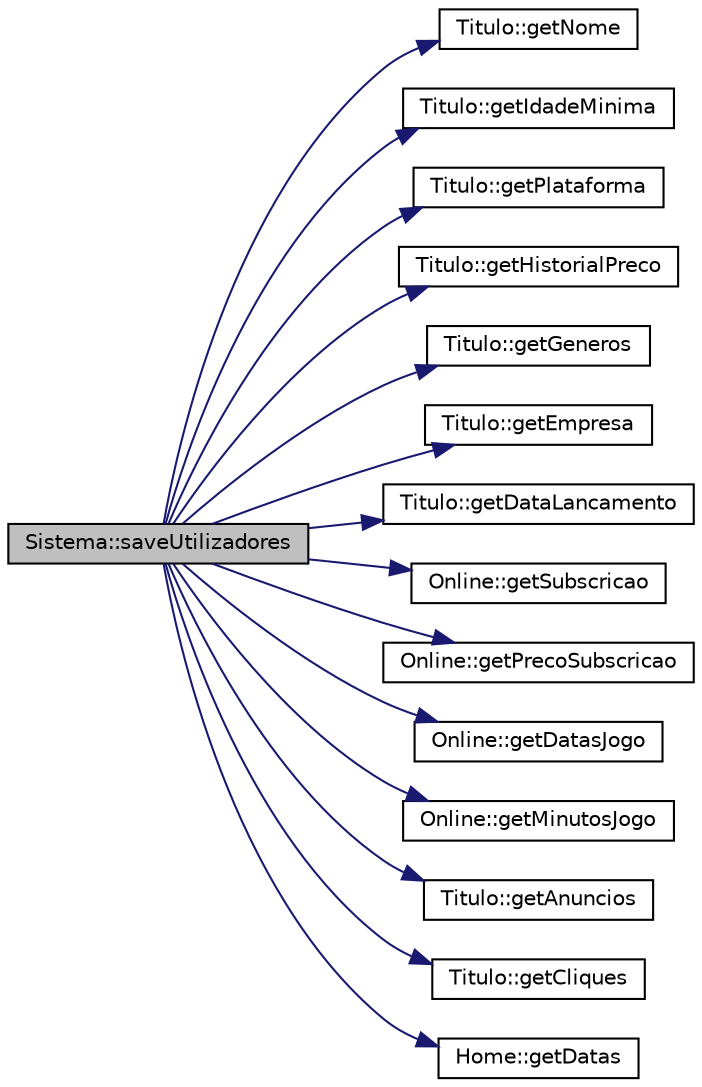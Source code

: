 digraph "Sistema::saveUtilizadores"
{
  edge [fontname="Helvetica",fontsize="10",labelfontname="Helvetica",labelfontsize="10"];
  node [fontname="Helvetica",fontsize="10",shape=record];
  rankdir="LR";
  Node159 [label="Sistema::saveUtilizadores",height=0.2,width=0.4,color="black", fillcolor="grey75", style="filled", fontcolor="black"];
  Node159 -> Node160 [color="midnightblue",fontsize="10",style="solid",fontname="Helvetica"];
  Node160 [label="Titulo::getNome",height=0.2,width=0.4,color="black", fillcolor="white", style="filled",URL="$class_titulo.html#acb79279860b3404c6419697df5f860cb",tooltip="Permite obter o nome do titulo. "];
  Node159 -> Node161 [color="midnightblue",fontsize="10",style="solid",fontname="Helvetica"];
  Node161 [label="Titulo::getIdadeMinima",height=0.2,width=0.4,color="black", fillcolor="white", style="filled",URL="$class_titulo.html#a8048db7604abd58892122c810a6794be",tooltip="Permite obter a idade minima do titulo. "];
  Node159 -> Node162 [color="midnightblue",fontsize="10",style="solid",fontname="Helvetica"];
  Node162 [label="Titulo::getPlataforma",height=0.2,width=0.4,color="black", fillcolor="white", style="filled",URL="$class_titulo.html#a2a57a31d40c5df012b3c6e2451c253dd",tooltip="Permite obter a plataforma do titulo. "];
  Node159 -> Node163 [color="midnightblue",fontsize="10",style="solid",fontname="Helvetica"];
  Node163 [label="Titulo::getHistorialPreco",height=0.2,width=0.4,color="black", fillcolor="white", style="filled",URL="$class_titulo.html#ab392d79a55b0ce556e03ad5a2fecad05",tooltip="Permite obter o historico de precos do titulo. "];
  Node159 -> Node164 [color="midnightblue",fontsize="10",style="solid",fontname="Helvetica"];
  Node164 [label="Titulo::getGeneros",height=0.2,width=0.4,color="black", fillcolor="white", style="filled",URL="$class_titulo.html#a09992b973f8cfe755f21ff725b2970f0",tooltip="Permite obter os generos do titulo. "];
  Node159 -> Node165 [color="midnightblue",fontsize="10",style="solid",fontname="Helvetica"];
  Node165 [label="Titulo::getEmpresa",height=0.2,width=0.4,color="black", fillcolor="white", style="filled",URL="$class_titulo.html#a48d810fe27da41cfb726fb5680a68471",tooltip="Permite obter a empresa do titulo. "];
  Node159 -> Node166 [color="midnightblue",fontsize="10",style="solid",fontname="Helvetica"];
  Node166 [label="Titulo::getDataLancamento",height=0.2,width=0.4,color="black", fillcolor="white", style="filled",URL="$class_titulo.html#a1cb9b8c0a9dca73d5925922ccc041fa8",tooltip="Permite obter a data de lancamento do titulo. "];
  Node159 -> Node167 [color="midnightblue",fontsize="10",style="solid",fontname="Helvetica"];
  Node167 [label="Online::getSubscricao",height=0.2,width=0.4,color="black", fillcolor="white", style="filled",URL="$class_online.html#aa222489df5a1e6bcfbf5e01d95178850",tooltip="Devolve o booleano que indica se o jogo tem uma subscricao fixa ou variavel. "];
  Node159 -> Node168 [color="midnightblue",fontsize="10",style="solid",fontname="Helvetica"];
  Node168 [label="Online::getPrecoSubscricao",height=0.2,width=0.4,color="black", fillcolor="white", style="filled",URL="$class_online.html#a0f7240aa5582e10579d0719e4fa5d705",tooltip="Devolve o preco por subscricao. "];
  Node159 -> Node169 [color="midnightblue",fontsize="10",style="solid",fontname="Helvetica"];
  Node169 [label="Online::getDatasJogo",height=0.2,width=0.4,color="black", fillcolor="white", style="filled",URL="$class_online.html#aa6f51a948cb5ffd2c7cbac1f1cd6023f",tooltip="Devolve as datas jogadas. "];
  Node159 -> Node170 [color="midnightblue",fontsize="10",style="solid",fontname="Helvetica"];
  Node170 [label="Online::getMinutosJogo",height=0.2,width=0.4,color="black", fillcolor="white", style="filled",URL="$class_online.html#a4ab18dfdaa0af23cda8f5268a9968887",tooltip="Devolve os minutos jogados por data. "];
  Node159 -> Node171 [color="midnightblue",fontsize="10",style="solid",fontname="Helvetica"];
  Node171 [label="Titulo::getAnuncios",height=0.2,width=0.4,color="black", fillcolor="white", style="filled",URL="$class_titulo.html#ad36afe75694812eabe74af5fe32ad95b",tooltip="Permite obter o numero de anuncios. "];
  Node159 -> Node172 [color="midnightblue",fontsize="10",style="solid",fontname="Helvetica"];
  Node172 [label="Titulo::getCliques",height=0.2,width=0.4,color="black", fillcolor="white", style="filled",URL="$class_titulo.html#a71d5b5985170de5612ec49c5c955f120",tooltip="Permite obter o numero de cliques. "];
  Node159 -> Node173 [color="midnightblue",fontsize="10",style="solid",fontname="Helvetica"];
  Node173 [label="Home::getDatas",height=0.2,width=0.4,color="black", fillcolor="white", style="filled",URL="$class_home.html#a0ab7279a76525f48cb1b64b8bae98a44",tooltip="Devolve membro dado vetor de datas. "];
}
